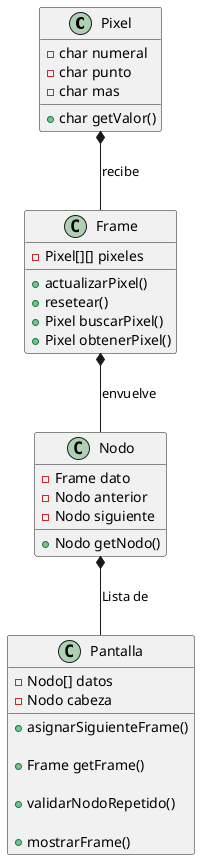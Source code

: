 @startuml ModoEntrelazado

class Pixel {
    - char numeral
    - char punto
    - char mas

    +char getValor()
}

class Frame {
    - Pixel[][] pixeles

    + actualizarPixel()
    + resetear()
    + Pixel buscarPixel()
    + Pixel obtenerPixel()
}

class Nodo {
    - Frame dato
    - Nodo anterior
    - Nodo siguiente

    + Nodo getNodo()
}

class Pantalla {
    - Nodo[] datos
    - Nodo cabeza

    + asignarSiguienteFrame()

    + Frame getFrame()

    + validarNodoRepetido()

    + mostrarFrame()

}

Pixel *-- Frame : recibe
Frame *-- Nodo : envuelve
Nodo *-- Pantalla : Lista de

@enduml